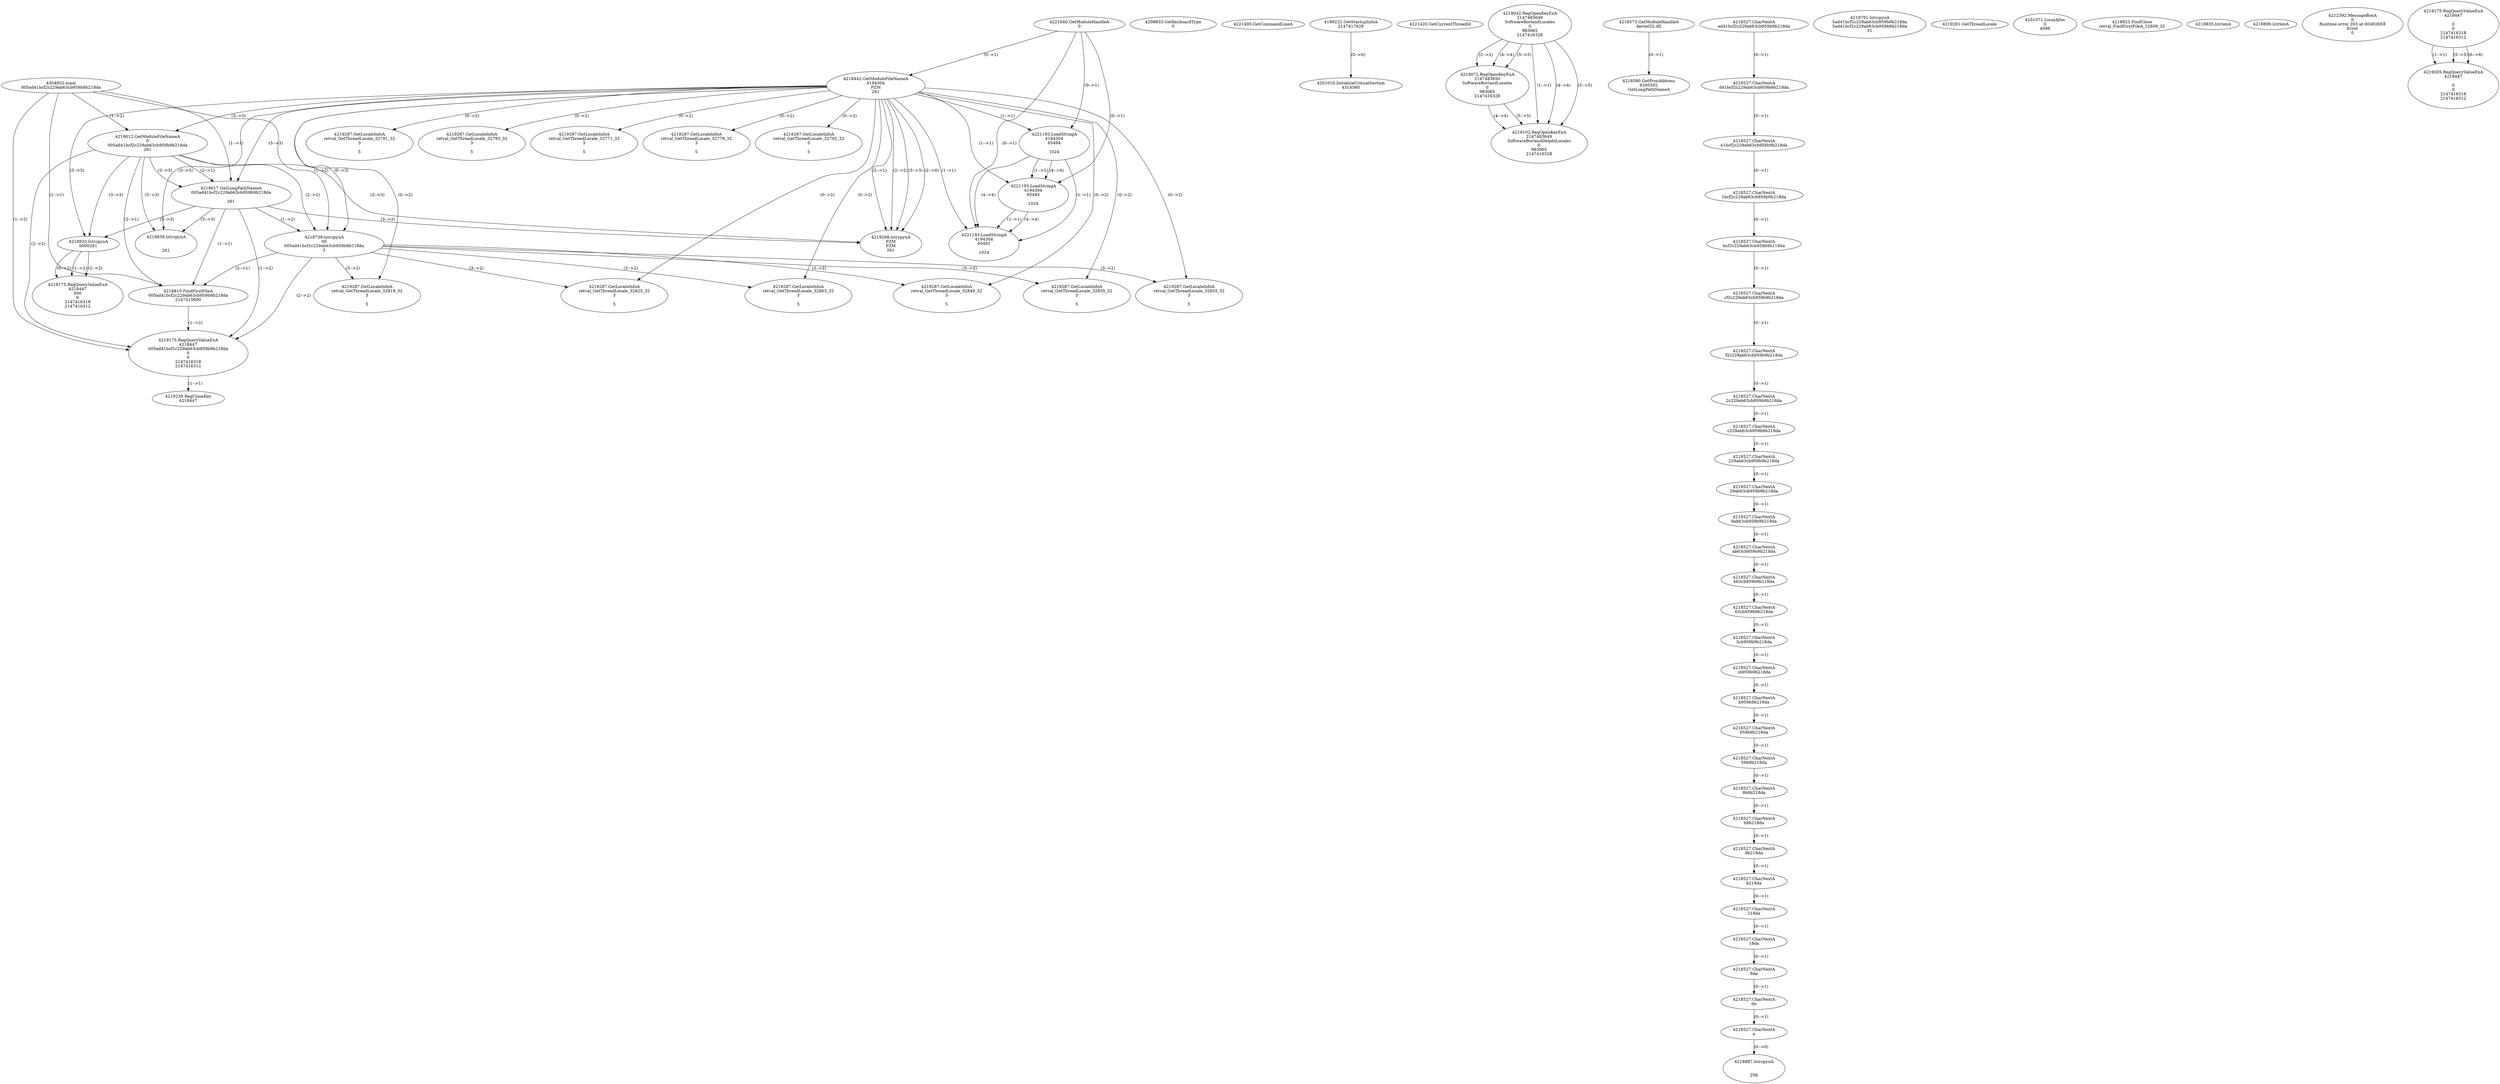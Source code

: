 // Global SCDG with merge call
digraph {
	0 [label="4304852.main
005ad41bcf2c229ab63cb959b9b218da"]
	1 [label="4221640.GetModuleHandleA
0"]
	2 [label="4208833.GetKeyboardType
0"]
	3 [label="4221400.GetCommandLineA
"]
	4 [label="4199222.GetStartupInfoA
2147417628"]
	5 [label="4221420.GetCurrentThreadId
"]
	6 [label="4218442.GetModuleFileNameA
4194304
PZM
261"]
	1 -> 6 [label="(0-->1)"]
	7 [label="4219012.GetModuleFileNameA
0
005ad41bcf2c229ab63cb959b9b218da
261"]
	0 -> 7 [label="(1-->2)"]
	6 -> 7 [label="(3-->3)"]
	8 [label="4219042.RegOpenKeyExA
2147483649
Software\Borland\Locales
0
983065
2147416328"]
	9 [label="4218573.GetModuleHandleA
kernel32.dll"]
	10 [label="4218590.GetProcAddress
6295592
GetLongPathNameA"]
	9 -> 10 [label="(0-->1)"]
	11 [label="4218617.GetLongPathNameA
005ad41bcf2c229ab63cb959b9b218da

261"]
	0 -> 11 [label="(1-->1)"]
	7 -> 11 [label="(2-->1)"]
	6 -> 11 [label="(3-->3)"]
	7 -> 11 [label="(3-->3)"]
	12 [label="4218738.lstrcpynA
00
005ad41bcf2c229ab63cb959b9b218da
3"]
	0 -> 12 [label="(1-->2)"]
	7 -> 12 [label="(2-->2)"]
	11 -> 12 [label="(1-->2)"]
	6 -> 12 [label="(0-->3)"]
	13 [label="4218527.CharNextA
ad41bcf2c229ab63cb959b9b218da"]
	14 [label="4218527.CharNextA
d41bcf2c229ab63cb959b9b218da"]
	13 -> 14 [label="(0-->1)"]
	15 [label="4218527.CharNextA
41bcf2c229ab63cb959b9b218da"]
	14 -> 15 [label="(0-->1)"]
	16 [label="4218527.CharNextA
1bcf2c229ab63cb959b9b218da"]
	15 -> 16 [label="(0-->1)"]
	17 [label="4218527.CharNextA
bcf2c229ab63cb959b9b218da"]
	16 -> 17 [label="(0-->1)"]
	18 [label="4218527.CharNextA
cf2c229ab63cb959b9b218da"]
	17 -> 18 [label="(0-->1)"]
	19 [label="4218527.CharNextA
f2c229ab63cb959b9b218da"]
	18 -> 19 [label="(0-->1)"]
	20 [label="4218527.CharNextA
2c229ab63cb959b9b218da"]
	19 -> 20 [label="(0-->1)"]
	21 [label="4218527.CharNextA
c229ab63cb959b9b218da"]
	20 -> 21 [label="(0-->1)"]
	22 [label="4218527.CharNextA
229ab63cb959b9b218da"]
	21 -> 22 [label="(0-->1)"]
	23 [label="4218527.CharNextA
29ab63cb959b9b218da"]
	22 -> 23 [label="(0-->1)"]
	24 [label="4218527.CharNextA
9ab63cb959b9b218da"]
	23 -> 24 [label="(0-->1)"]
	25 [label="4218527.CharNextA
ab63cb959b9b218da"]
	24 -> 25 [label="(0-->1)"]
	26 [label="4218527.CharNextA
b63cb959b9b218da"]
	25 -> 26 [label="(0-->1)"]
	27 [label="4218527.CharNextA
63cb959b9b218da"]
	26 -> 27 [label="(0-->1)"]
	28 [label="4218527.CharNextA
3cb959b9b218da"]
	27 -> 28 [label="(0-->1)"]
	29 [label="4218527.CharNextA
cb959b9b218da"]
	28 -> 29 [label="(0-->1)"]
	30 [label="4218527.CharNextA
b959b9b218da"]
	29 -> 30 [label="(0-->1)"]
	31 [label="4218527.CharNextA
959b9b218da"]
	30 -> 31 [label="(0-->1)"]
	32 [label="4218527.CharNextA
59b9b218da"]
	31 -> 32 [label="(0-->1)"]
	33 [label="4218527.CharNextA
9b9b218da"]
	32 -> 33 [label="(0-->1)"]
	34 [label="4218527.CharNextA
b9b218da"]
	33 -> 34 [label="(0-->1)"]
	35 [label="4218527.CharNextA
9b218da"]
	34 -> 35 [label="(0-->1)"]
	36 [label="4218527.CharNextA
b218da"]
	35 -> 36 [label="(0-->1)"]
	37 [label="4218527.CharNextA
218da"]
	36 -> 37 [label="(0-->1)"]
	38 [label="4218527.CharNextA
18da"]
	37 -> 38 [label="(0-->1)"]
	39 [label="4218527.CharNextA
8da"]
	38 -> 39 [label="(0-->1)"]
	40 [label="4218527.CharNextA
da"]
	39 -> 40 [label="(0-->1)"]
	41 [label="4218527.CharNextA
a"]
	40 -> 41 [label="(0-->1)"]
	42 [label="4218791.lstrcpynA
5ad41bcf2c229ab63cb959b9b218da
5ad41bcf2c229ab63cb959b9b218da
31"]
	43 [label="4218810.FindFirstFileA
005ad41bcf2c229ab63cb959b9b218da
2147415690"]
	0 -> 43 [label="(1-->1)"]
	7 -> 43 [label="(2-->1)"]
	11 -> 43 [label="(1-->1)"]
	12 -> 43 [label="(2-->1)"]
	44 [label="4219175.RegQueryValueExA
4218447
005ad41bcf2c229ab63cb959b9b218da
0
0
2147416318
2147416312"]
	0 -> 44 [label="(1-->2)"]
	7 -> 44 [label="(2-->2)"]
	11 -> 44 [label="(1-->2)"]
	12 -> 44 [label="(2-->2)"]
	43 -> 44 [label="(1-->2)"]
	45 [label="4219239.RegCloseKey
4218447"]
	44 -> 45 [label="(1-->1)"]
	46 [label="4219268.lstrcpynA
PZM
PZM
261"]
	6 -> 46 [label="(2-->1)"]
	6 -> 46 [label="(2-->2)"]
	6 -> 46 [label="(3-->3)"]
	7 -> 46 [label="(3-->3)"]
	11 -> 46 [label="(3-->3)"]
	6 -> 46 [label="(2-->0)"]
	47 [label="4219281.GetThreadLocale
"]
	48 [label="4219287.GetLocaleInfoA
retval_GetThreadLocale_32818_32
3

5"]
	6 -> 48 [label="(0-->2)"]
	12 -> 48 [label="(3-->2)"]
	49 [label="4221193.LoadStringA
4194304
65494

1024"]
	1 -> 49 [label="(0-->1)"]
	6 -> 49 [label="(1-->1)"]
	50 [label="4201010.InitializeCriticalSection
4314560"]
	4 -> 50 [label="(0-->0)"]
	51 [label="4201071.LocalAlloc
0
4088"]
	52 [label="4218823.FindClose
retval_FindFirstFileA_32809_32"]
	53 [label="4218835.lstrlenA
"]
	54 [label="4218887.lstrcpynA


258"]
	41 -> 54 [label="(0-->0)"]
	55 [label="4218899.lstrlenA
"]
	56 [label="4218933.lstrcpynA
00\
00\
261"]
	6 -> 56 [label="(3-->3)"]
	7 -> 56 [label="(3-->3)"]
	11 -> 56 [label="(3-->3)"]
	57 [label="4219175.RegQueryValueExA
4218447
00\
0
0
2147416318
2147416312"]
	56 -> 57 [label="(1-->2)"]
	56 -> 57 [label="(2-->2)"]
	56 -> 57 [label="(0-->2)"]
	58 [label="4219287.GetLocaleInfoA
retval_GetThreadLocale_32855_32
3

5"]
	6 -> 58 [label="(0-->2)"]
	12 -> 58 [label="(3-->2)"]
	59 [label="4221193.LoadStringA
4194304
65493

1024"]
	1 -> 59 [label="(0-->1)"]
	6 -> 59 [label="(1-->1)"]
	49 -> 59 [label="(1-->1)"]
	49 -> 59 [label="(4-->4)"]
	60 [label="4212392.MessageBoxA
0
Runtime error 203 at 004026E8
Error
0"]
	61 [label="4219072.RegOpenKeyExA
2147483650
Software\Borland\Locales
0
983065
2147416328"]
	8 -> 61 [label="(2-->2)"]
	8 -> 61 [label="(4-->4)"]
	8 -> 61 [label="(5-->5)"]
	62 [label="4219102.RegOpenKeyExA
2147483649
Software\Borland\Delphi\Locales
0
983065
2147416328"]
	8 -> 62 [label="(1-->1)"]
	8 -> 62 [label="(4-->4)"]
	61 -> 62 [label="(4-->4)"]
	8 -> 62 [label="(5-->5)"]
	61 -> 62 [label="(5-->5)"]
	63 [label="4218638.lstrcpynA


261"]
	6 -> 63 [label="(3-->3)"]
	7 -> 63 [label="(3-->3)"]
	11 -> 63 [label="(3-->3)"]
	64 [label="4219175.RegQueryValueExA
4218447

0
0
2147416318
2147416312"]
	65 [label="4219205.RegQueryValueExA
4218447

0
0
2147416318
2147416312"]
	64 -> 65 [label="(1-->1)"]
	64 -> 65 [label="(5-->5)"]
	64 -> 65 [label="(6-->6)"]
	66 [label="4219287.GetLocaleInfoA
retval_GetThreadLocale_32791_32
3

5"]
	6 -> 66 [label="(0-->2)"]
	67 [label="4219287.GetLocaleInfoA
retval_GetThreadLocale_32825_32
3

5"]
	6 -> 67 [label="(0-->2)"]
	12 -> 67 [label="(3-->2)"]
	68 [label="4219287.GetLocaleInfoA
retval_GetThreadLocale_32793_32
3

5"]
	6 -> 68 [label="(0-->2)"]
	69 [label="4221193.LoadStringA
4194304
65491

1024"]
	1 -> 69 [label="(0-->1)"]
	6 -> 69 [label="(1-->1)"]
	49 -> 69 [label="(1-->1)"]
	59 -> 69 [label="(1-->1)"]
	49 -> 69 [label="(4-->4)"]
	59 -> 69 [label="(4-->4)"]
	70 [label="4219287.GetLocaleInfoA
retval_GetThreadLocale_32771_32
3

5"]
	6 -> 70 [label="(0-->2)"]
	71 [label="4219287.GetLocaleInfoA
retval_GetThreadLocale_32835_32
3

5"]
	6 -> 71 [label="(0-->2)"]
	12 -> 71 [label="(3-->2)"]
	72 [label="4219287.GetLocaleInfoA
retval_GetThreadLocale_32778_32
3

5"]
	6 -> 72 [label="(0-->2)"]
	73 [label="4219287.GetLocaleInfoA
retval_GetThreadLocale_32863_32
3

5"]
	6 -> 73 [label="(0-->2)"]
	12 -> 73 [label="(3-->2)"]
	74 [label="4219287.GetLocaleInfoA
retval_GetThreadLocale_32792_32
3

5"]
	6 -> 74 [label="(0-->2)"]
	75 [label="4219287.GetLocaleInfoA
retval_GetThreadLocale_32849_32
3

5"]
	6 -> 75 [label="(0-->2)"]
	12 -> 75 [label="(3-->2)"]
}
